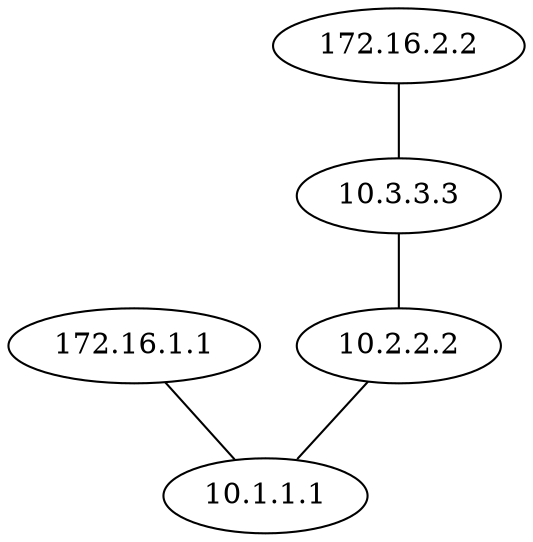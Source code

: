 graph ospf {
    "10.2.2.2" -- "10.1.1.1"
    "172.16.1.1" -- "10.1.1.1"
    "10.3.3.3" -- "10.2.2.2"
    "172.16.2.2" -- "10.3.3.3"
    }